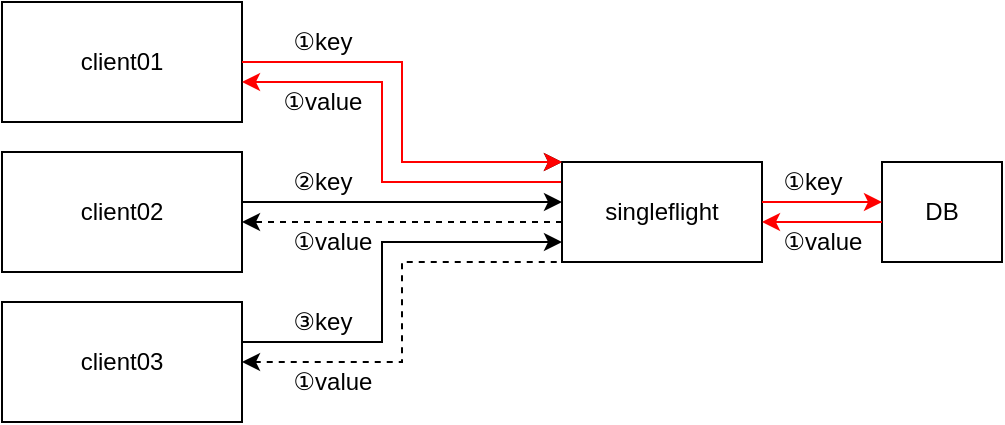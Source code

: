 <mxfile version="18.1.1" type="github">
  <diagram id="W2ZjG0GG1C5zqCKKbIjJ" name="第 1 页">
    <mxGraphModel dx="687" dy="374" grid="1" gridSize="10" guides="1" tooltips="1" connect="1" arrows="1" fold="1" page="1" pageScale="1" pageWidth="827" pageHeight="1169" math="0" shadow="0">
      <root>
        <mxCell id="0" />
        <mxCell id="1" parent="0" />
        <mxCell id="hQR5FlPAAbHb8gXm0zEW-7" style="edgeStyle=orthogonalEdgeStyle;rounded=0;orthogonalLoop=1;jettySize=auto;html=1;entryX=0;entryY=0;entryDx=0;entryDy=0;" edge="1" parent="1" source="hQR5FlPAAbHb8gXm0zEW-1" target="hQR5FlPAAbHb8gXm0zEW-5">
          <mxGeometry relative="1" as="geometry">
            <Array as="points">
              <mxPoint x="320" y="190" />
              <mxPoint x="320" y="240" />
            </Array>
          </mxGeometry>
        </mxCell>
        <mxCell id="hQR5FlPAAbHb8gXm0zEW-1" value="client01" style="rounded=0;whiteSpace=wrap;html=1;" vertex="1" parent="1">
          <mxGeometry x="120" y="160" width="120" height="60" as="geometry" />
        </mxCell>
        <mxCell id="hQR5FlPAAbHb8gXm0zEW-11" style="edgeStyle=orthogonalEdgeStyle;rounded=0;orthogonalLoop=1;jettySize=auto;html=1;" edge="1" parent="1" source="hQR5FlPAAbHb8gXm0zEW-2" target="hQR5FlPAAbHb8gXm0zEW-5">
          <mxGeometry relative="1" as="geometry">
            <Array as="points">
              <mxPoint x="330" y="260" />
              <mxPoint x="330" y="260" />
            </Array>
          </mxGeometry>
        </mxCell>
        <mxCell id="hQR5FlPAAbHb8gXm0zEW-2" value="client02" style="rounded=0;whiteSpace=wrap;html=1;" vertex="1" parent="1">
          <mxGeometry x="120" y="235" width="120" height="60" as="geometry" />
        </mxCell>
        <mxCell id="hQR5FlPAAbHb8gXm0zEW-9" style="edgeStyle=orthogonalEdgeStyle;rounded=0;orthogonalLoop=1;jettySize=auto;html=1;startArrow=classic;startFill=1;endArrow=none;endFill=0;dashed=1;" edge="1" parent="1" source="hQR5FlPAAbHb8gXm0zEW-3" target="hQR5FlPAAbHb8gXm0zEW-5">
          <mxGeometry relative="1" as="geometry">
            <Array as="points">
              <mxPoint x="320" y="340" />
              <mxPoint x="320" y="290" />
            </Array>
          </mxGeometry>
        </mxCell>
        <mxCell id="hQR5FlPAAbHb8gXm0zEW-3" value="client03" style="rounded=0;whiteSpace=wrap;html=1;" vertex="1" parent="1">
          <mxGeometry x="120" y="310" width="120" height="60" as="geometry" />
        </mxCell>
        <mxCell id="hQR5FlPAAbHb8gXm0zEW-10" style="edgeStyle=orthogonalEdgeStyle;rounded=0;orthogonalLoop=1;jettySize=auto;html=1;fillColor=#fad9d5;strokeColor=#FF0000;" edge="1" parent="1" source="hQR5FlPAAbHb8gXm0zEW-5">
          <mxGeometry relative="1" as="geometry">
            <mxPoint x="240" y="200" as="targetPoint" />
            <Array as="points">
              <mxPoint x="310" y="250" />
              <mxPoint x="310" y="200" />
              <mxPoint x="240" y="200" />
            </Array>
          </mxGeometry>
        </mxCell>
        <mxCell id="hQR5FlPAAbHb8gXm0zEW-12" style="edgeStyle=orthogonalEdgeStyle;rounded=0;orthogonalLoop=1;jettySize=auto;html=1;dashed=1;" edge="1" parent="1" source="hQR5FlPAAbHb8gXm0zEW-5" target="hQR5FlPAAbHb8gXm0zEW-2">
          <mxGeometry relative="1" as="geometry">
            <Array as="points">
              <mxPoint x="330" y="270" />
              <mxPoint x="330" y="270" />
            </Array>
          </mxGeometry>
        </mxCell>
        <mxCell id="hQR5FlPAAbHb8gXm0zEW-13" style="edgeStyle=orthogonalEdgeStyle;rounded=0;orthogonalLoop=1;jettySize=auto;html=1;startArrow=classic;startFill=1;endArrow=none;endFill=0;" edge="1" parent="1" source="hQR5FlPAAbHb8gXm0zEW-5" target="hQR5FlPAAbHb8gXm0zEW-3">
          <mxGeometry relative="1" as="geometry">
            <Array as="points">
              <mxPoint x="310" y="280" />
              <mxPoint x="310" y="330" />
            </Array>
          </mxGeometry>
        </mxCell>
        <mxCell id="hQR5FlPAAbHb8gXm0zEW-5" value="singleflight" style="rounded=0;whiteSpace=wrap;html=1;" vertex="1" parent="1">
          <mxGeometry x="400" y="240" width="100" height="50" as="geometry" />
        </mxCell>
        <mxCell id="hQR5FlPAAbHb8gXm0zEW-6" value="DB" style="rounded=0;whiteSpace=wrap;html=1;" vertex="1" parent="1">
          <mxGeometry x="560" y="240" width="60" height="50" as="geometry" />
        </mxCell>
        <mxCell id="hQR5FlPAAbHb8gXm0zEW-14" style="edgeStyle=orthogonalEdgeStyle;rounded=0;orthogonalLoop=1;jettySize=auto;html=1;entryX=0;entryY=0;entryDx=0;entryDy=0;fillColor=#b1ddf0;strokeColor=#FF0000;" edge="1" parent="1">
          <mxGeometry relative="1" as="geometry">
            <mxPoint x="240" y="190.0" as="sourcePoint" />
            <mxPoint x="400" y="240.0" as="targetPoint" />
            <Array as="points">
              <mxPoint x="320" y="190" />
              <mxPoint x="320" y="240" />
            </Array>
          </mxGeometry>
        </mxCell>
        <mxCell id="hQR5FlPAAbHb8gXm0zEW-15" style="edgeStyle=orthogonalEdgeStyle;rounded=0;orthogonalLoop=1;jettySize=auto;html=1;fillColor=#b1ddf0;strokeColor=#FF0000;" edge="1" parent="1" source="hQR5FlPAAbHb8gXm0zEW-5" target="hQR5FlPAAbHb8gXm0zEW-6">
          <mxGeometry relative="1" as="geometry">
            <mxPoint x="460" y="180" as="sourcePoint" />
            <mxPoint x="620" y="230" as="targetPoint" />
            <Array as="points">
              <mxPoint x="540" y="260" />
              <mxPoint x="540" y="260" />
            </Array>
          </mxGeometry>
        </mxCell>
        <mxCell id="hQR5FlPAAbHb8gXm0zEW-18" style="edgeStyle=orthogonalEdgeStyle;rounded=0;orthogonalLoop=1;jettySize=auto;html=1;fillColor=#b1ddf0;strokeColor=#FF0000;" edge="1" parent="1" source="hQR5FlPAAbHb8gXm0zEW-6" target="hQR5FlPAAbHb8gXm0zEW-5">
          <mxGeometry relative="1" as="geometry">
            <mxPoint x="530.0" y="270" as="sourcePoint" />
            <mxPoint x="570.0" y="270" as="targetPoint" />
            <Array as="points">
              <mxPoint x="540" y="270" />
              <mxPoint x="540" y="270" />
            </Array>
          </mxGeometry>
        </mxCell>
        <mxCell id="hQR5FlPAAbHb8gXm0zEW-19" value="①key" style="text;html=1;align=center;verticalAlign=middle;resizable=0;points=[];autosize=1;strokeColor=none;fillColor=none;" vertex="1" parent="1">
          <mxGeometry x="255" y="170" width="50" height="20" as="geometry" />
        </mxCell>
        <mxCell id="hQR5FlPAAbHb8gXm0zEW-21" value="②key" style="text;html=1;align=center;verticalAlign=middle;resizable=0;points=[];autosize=1;strokeColor=none;fillColor=none;" vertex="1" parent="1">
          <mxGeometry x="255" y="240" width="50" height="20" as="geometry" />
        </mxCell>
        <mxCell id="hQR5FlPAAbHb8gXm0zEW-22" value="③key" style="text;html=1;align=center;verticalAlign=middle;resizable=0;points=[];autosize=1;strokeColor=none;fillColor=none;" vertex="1" parent="1">
          <mxGeometry x="255" y="310" width="50" height="20" as="geometry" />
        </mxCell>
        <mxCell id="hQR5FlPAAbHb8gXm0zEW-23" value="①value" style="text;html=1;align=center;verticalAlign=middle;resizable=0;points=[];autosize=1;strokeColor=none;fillColor=none;" vertex="1" parent="1">
          <mxGeometry x="500" y="270" width="60" height="20" as="geometry" />
        </mxCell>
        <mxCell id="hQR5FlPAAbHb8gXm0zEW-24" value="①key" style="text;html=1;align=center;verticalAlign=middle;resizable=0;points=[];autosize=1;strokeColor=none;fillColor=none;" vertex="1" parent="1">
          <mxGeometry x="500" y="240" width="50" height="20" as="geometry" />
        </mxCell>
        <mxCell id="hQR5FlPAAbHb8gXm0zEW-25" value="①value" style="text;html=1;align=center;verticalAlign=middle;resizable=0;points=[];autosize=1;strokeColor=none;fillColor=none;" vertex="1" parent="1">
          <mxGeometry x="250" y="200" width="60" height="20" as="geometry" />
        </mxCell>
        <mxCell id="hQR5FlPAAbHb8gXm0zEW-26" value="①value" style="text;html=1;align=center;verticalAlign=middle;resizable=0;points=[];autosize=1;strokeColor=none;fillColor=none;" vertex="1" parent="1">
          <mxGeometry x="255" y="270" width="60" height="20" as="geometry" />
        </mxCell>
        <mxCell id="hQR5FlPAAbHb8gXm0zEW-27" value="①value" style="text;html=1;align=center;verticalAlign=middle;resizable=0;points=[];autosize=1;strokeColor=none;fillColor=none;" vertex="1" parent="1">
          <mxGeometry x="255" y="340" width="60" height="20" as="geometry" />
        </mxCell>
      </root>
    </mxGraphModel>
  </diagram>
</mxfile>
